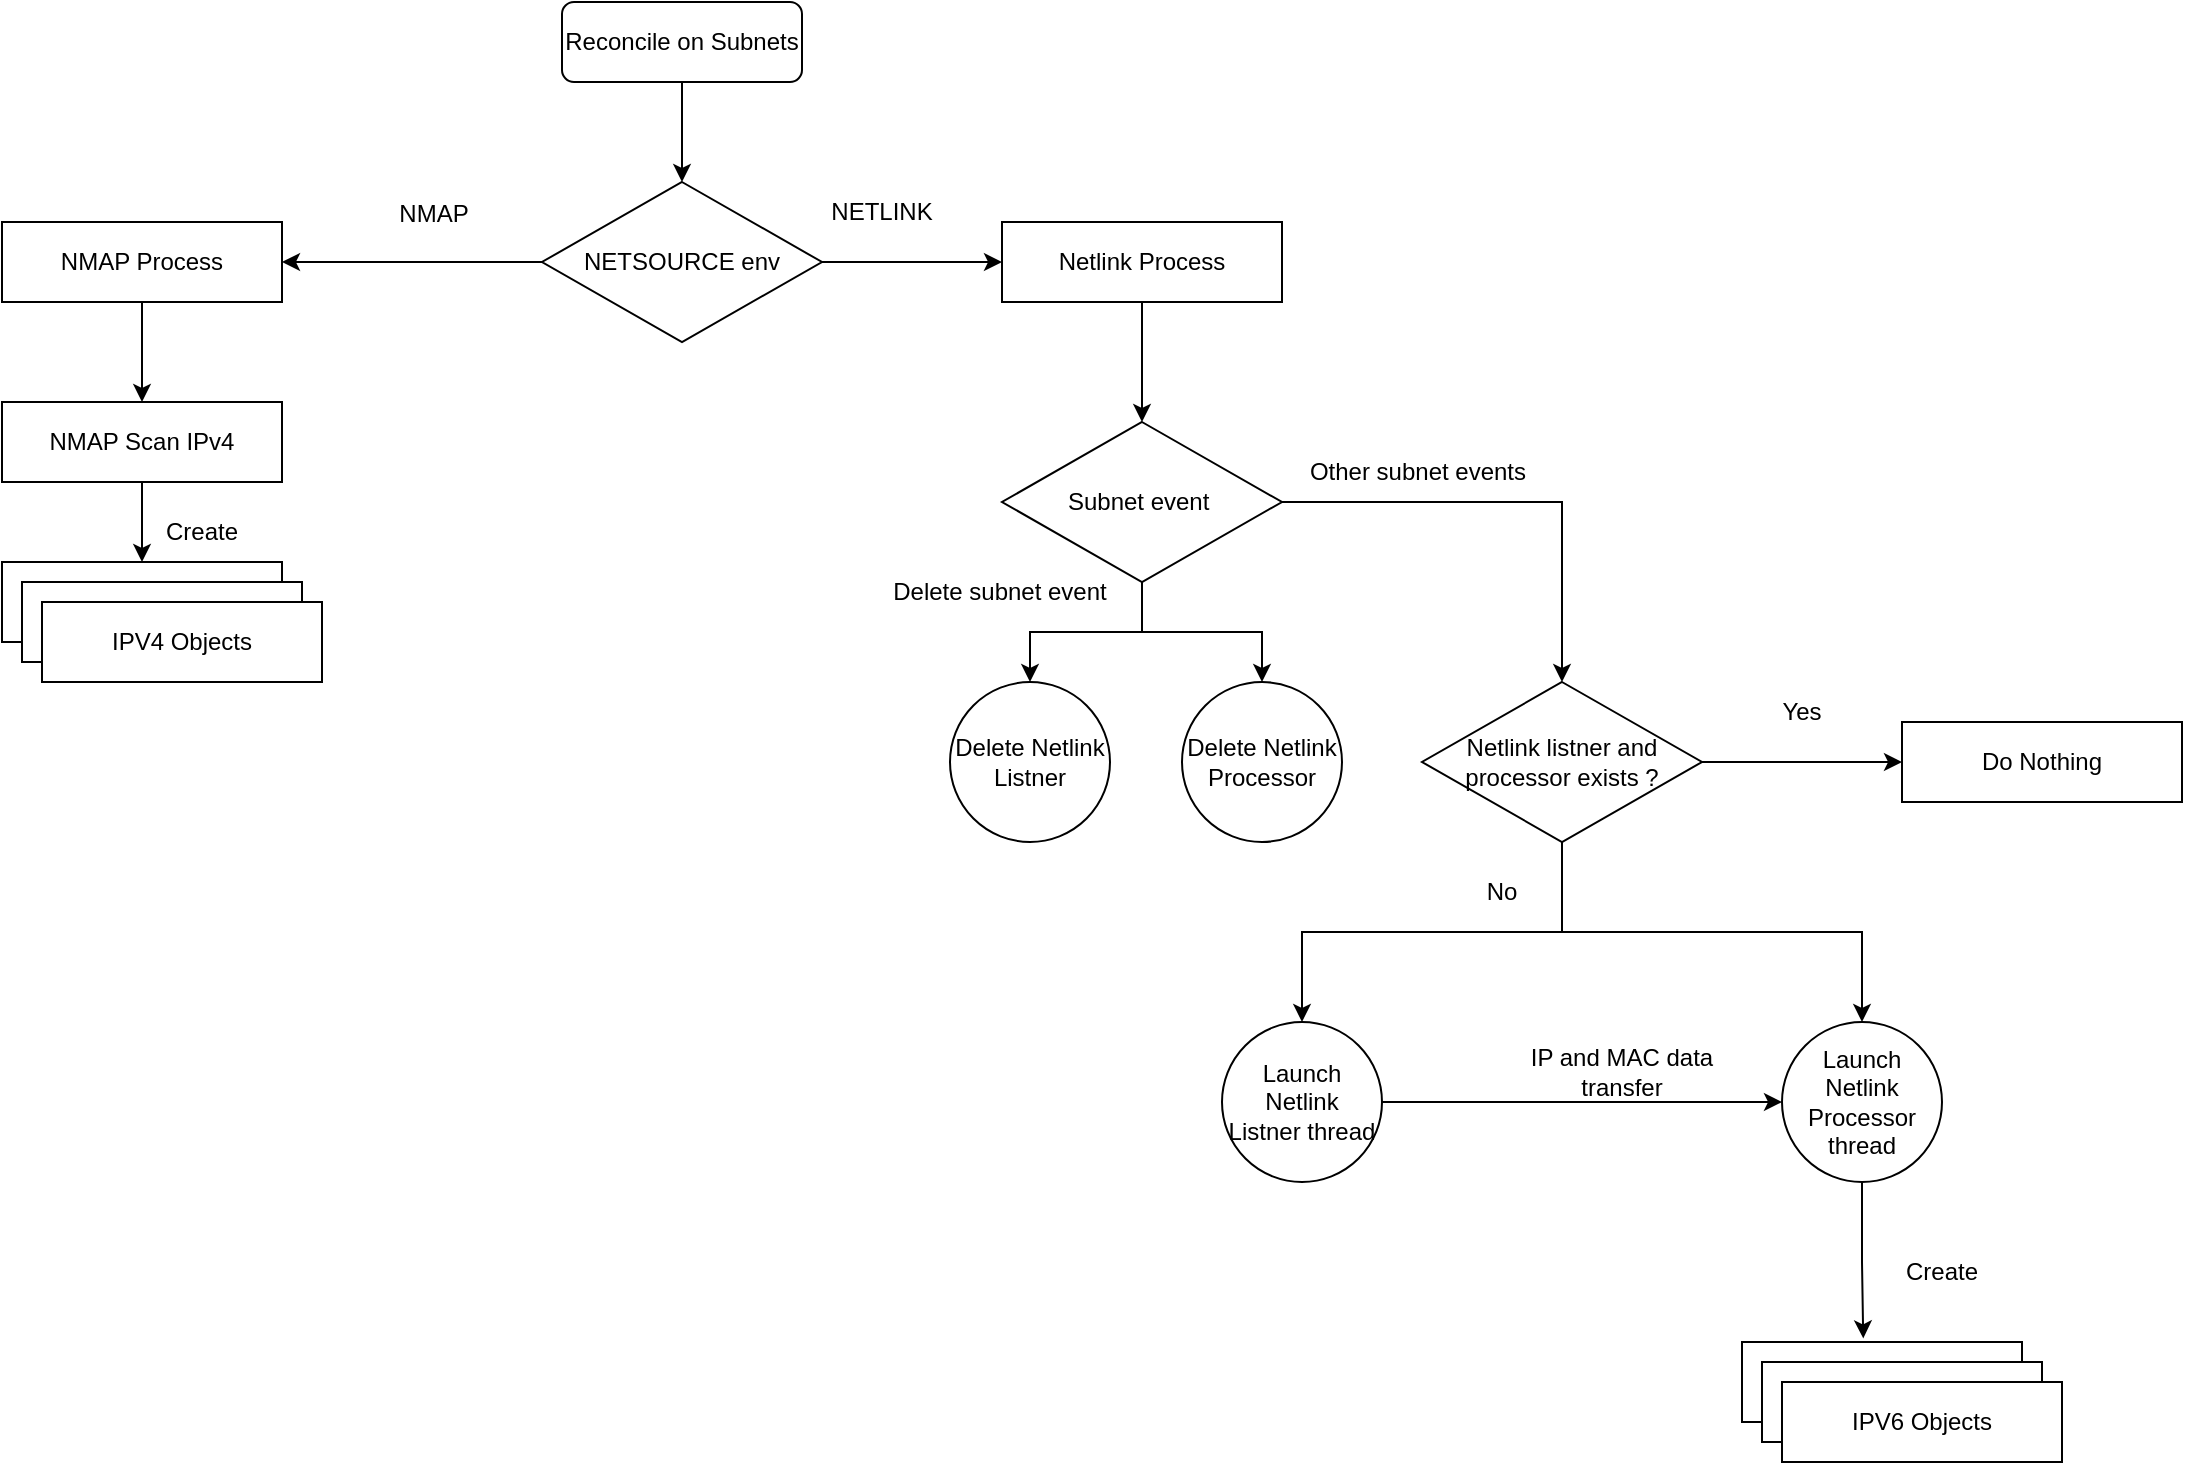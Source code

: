 <mxfile version="20.6.2" type="device"><diagram id="C5RBs43oDa-KdzZeNtuy" name="Page-1"><mxGraphModel dx="1851" dy="612" grid="1" gridSize="10" guides="1" tooltips="1" connect="1" arrows="1" fold="1" page="1" pageScale="1" pageWidth="827" pageHeight="1169" math="0" shadow="0"><root><mxCell id="WIyWlLk6GJQsqaUBKTNV-0"/><mxCell id="WIyWlLk6GJQsqaUBKTNV-1" parent="WIyWlLk6GJQsqaUBKTNV-0"/><mxCell id="0G9HTnNg0r0Vy5s79tAS-5" style="edgeStyle=orthogonalEdgeStyle;rounded=0;orthogonalLoop=1;jettySize=auto;html=1;entryX=0.5;entryY=0;entryDx=0;entryDy=0;" parent="WIyWlLk6GJQsqaUBKTNV-1" source="WIyWlLk6GJQsqaUBKTNV-3" target="0G9HTnNg0r0Vy5s79tAS-4" edge="1"><mxGeometry relative="1" as="geometry"/></mxCell><mxCell id="WIyWlLk6GJQsqaUBKTNV-3" value="Reconcile on Subnets" style="rounded=1;whiteSpace=wrap;html=1;fontSize=12;glass=0;strokeWidth=1;shadow=0;" parent="WIyWlLk6GJQsqaUBKTNV-1" vertex="1"><mxGeometry x="-490" y="60" width="120" height="40" as="geometry"/></mxCell><mxCell id="0G9HTnNg0r0Vy5s79tAS-12" style="edgeStyle=orthogonalEdgeStyle;rounded=0;orthogonalLoop=1;jettySize=auto;html=1;entryX=1;entryY=0.5;entryDx=0;entryDy=0;" parent="WIyWlLk6GJQsqaUBKTNV-1" source="0G9HTnNg0r0Vy5s79tAS-4" target="0G9HTnNg0r0Vy5s79tAS-9" edge="1"><mxGeometry relative="1" as="geometry"/></mxCell><mxCell id="0G9HTnNg0r0Vy5s79tAS-18" style="edgeStyle=orthogonalEdgeStyle;rounded=0;orthogonalLoop=1;jettySize=auto;html=1;entryX=0;entryY=0.5;entryDx=0;entryDy=0;" parent="WIyWlLk6GJQsqaUBKTNV-1" source="0G9HTnNg0r0Vy5s79tAS-4" target="0G9HTnNg0r0Vy5s79tAS-17" edge="1"><mxGeometry relative="1" as="geometry"/></mxCell><mxCell id="0G9HTnNg0r0Vy5s79tAS-4" value="NETSOURCE env" style="rhombus;whiteSpace=wrap;html=1;" parent="WIyWlLk6GJQsqaUBKTNV-1" vertex="1"><mxGeometry x="-500" y="150" width="140" height="80" as="geometry"/></mxCell><mxCell id="0G9HTnNg0r0Vy5s79tAS-13" value="" style="edgeStyle=orthogonalEdgeStyle;rounded=0;orthogonalLoop=1;jettySize=auto;html=1;" parent="WIyWlLk6GJQsqaUBKTNV-1" source="0G9HTnNg0r0Vy5s79tAS-9" target="0G9HTnNg0r0Vy5s79tAS-10" edge="1"><mxGeometry relative="1" as="geometry"/></mxCell><mxCell id="0G9HTnNg0r0Vy5s79tAS-9" value="NMAP Process" style="rounded=0;whiteSpace=wrap;html=1;" parent="WIyWlLk6GJQsqaUBKTNV-1" vertex="1"><mxGeometry x="-770" y="170" width="140" height="40" as="geometry"/></mxCell><mxCell id="0G9HTnNg0r0Vy5s79tAS-14" value="" style="edgeStyle=orthogonalEdgeStyle;rounded=0;orthogonalLoop=1;jettySize=auto;html=1;" parent="WIyWlLk6GJQsqaUBKTNV-1" source="0G9HTnNg0r0Vy5s79tAS-10" target="0G9HTnNg0r0Vy5s79tAS-11" edge="1"><mxGeometry relative="1" as="geometry"/></mxCell><mxCell id="0G9HTnNg0r0Vy5s79tAS-10" value="NMAP Scan IPv4" style="rounded=0;whiteSpace=wrap;html=1;" parent="WIyWlLk6GJQsqaUBKTNV-1" vertex="1"><mxGeometry x="-770" y="260" width="140" height="40" as="geometry"/></mxCell><mxCell id="0G9HTnNg0r0Vy5s79tAS-11" value="" style="rounded=0;whiteSpace=wrap;html=1;" parent="WIyWlLk6GJQsqaUBKTNV-1" vertex="1"><mxGeometry x="-770" y="340" width="140" height="40" as="geometry"/></mxCell><mxCell id="0G9HTnNg0r0Vy5s79tAS-15" value="" style="rounded=0;whiteSpace=wrap;html=1;" parent="WIyWlLk6GJQsqaUBKTNV-1" vertex="1"><mxGeometry x="-760" y="350" width="140" height="40" as="geometry"/></mxCell><mxCell id="0G9HTnNg0r0Vy5s79tAS-16" value="IPV4 Objects" style="rounded=0;whiteSpace=wrap;html=1;" parent="WIyWlLk6GJQsqaUBKTNV-1" vertex="1"><mxGeometry x="-750" y="360" width="140" height="40" as="geometry"/></mxCell><mxCell id="0G9HTnNg0r0Vy5s79tAS-21" value="" style="edgeStyle=orthogonalEdgeStyle;rounded=0;orthogonalLoop=1;jettySize=auto;html=1;" parent="WIyWlLk6GJQsqaUBKTNV-1" source="0G9HTnNg0r0Vy5s79tAS-17" target="0G9HTnNg0r0Vy5s79tAS-20" edge="1"><mxGeometry relative="1" as="geometry"/></mxCell><mxCell id="0G9HTnNg0r0Vy5s79tAS-17" value="Netlink Process" style="rounded=0;whiteSpace=wrap;html=1;" parent="WIyWlLk6GJQsqaUBKTNV-1" vertex="1"><mxGeometry x="-270" y="170" width="140" height="40" as="geometry"/></mxCell><mxCell id="0G9HTnNg0r0Vy5s79tAS-34" style="edgeStyle=orthogonalEdgeStyle;rounded=0;orthogonalLoop=1;jettySize=auto;html=1;entryX=0.5;entryY=0;entryDx=0;entryDy=0;" parent="WIyWlLk6GJQsqaUBKTNV-1" source="0G9HTnNg0r0Vy5s79tAS-20" target="0G9HTnNg0r0Vy5s79tAS-33" edge="1"><mxGeometry relative="1" as="geometry"/></mxCell><mxCell id="0G9HTnNg0r0Vy5s79tAS-79" style="edgeStyle=orthogonalEdgeStyle;rounded=0;orthogonalLoop=1;jettySize=auto;html=1;exitX=0.5;exitY=1;exitDx=0;exitDy=0;entryX=0.5;entryY=0;entryDx=0;entryDy=0;" parent="WIyWlLk6GJQsqaUBKTNV-1" source="0G9HTnNg0r0Vy5s79tAS-20" target="0G9HTnNg0r0Vy5s79tAS-29" edge="1"><mxGeometry relative="1" as="geometry"/></mxCell><mxCell id="0G9HTnNg0r0Vy5s79tAS-80" style="edgeStyle=orthogonalEdgeStyle;rounded=0;orthogonalLoop=1;jettySize=auto;html=1;exitX=0.5;exitY=1;exitDx=0;exitDy=0;" parent="WIyWlLk6GJQsqaUBKTNV-1" source="0G9HTnNg0r0Vy5s79tAS-20" target="0G9HTnNg0r0Vy5s79tAS-30" edge="1"><mxGeometry relative="1" as="geometry"/></mxCell><mxCell id="0G9HTnNg0r0Vy5s79tAS-20" value="Subnet event&amp;nbsp;" style="rhombus;whiteSpace=wrap;html=1;" parent="WIyWlLk6GJQsqaUBKTNV-1" vertex="1"><mxGeometry x="-270" y="270" width="140" height="80" as="geometry"/></mxCell><mxCell id="0G9HTnNg0r0Vy5s79tAS-27" value="Delete subnet event" style="text;html=1;strokeColor=none;fillColor=none;align=center;verticalAlign=middle;whiteSpace=wrap;rounded=0;" parent="WIyWlLk6GJQsqaUBKTNV-1" vertex="1"><mxGeometry x="-326" y="340" width="110" height="30" as="geometry"/></mxCell><mxCell id="0G9HTnNg0r0Vy5s79tAS-28" value="Other subnet events" style="text;html=1;strokeColor=none;fillColor=none;align=center;verticalAlign=middle;whiteSpace=wrap;rounded=0;" parent="WIyWlLk6GJQsqaUBKTNV-1" vertex="1"><mxGeometry x="-132" y="280" width="140" height="30" as="geometry"/></mxCell><mxCell id="0G9HTnNg0r0Vy5s79tAS-29" value="Delete Netlink&lt;br&gt;Listner" style="ellipse;whiteSpace=wrap;html=1;aspect=fixed;" parent="WIyWlLk6GJQsqaUBKTNV-1" vertex="1"><mxGeometry x="-296" y="400" width="80" height="80" as="geometry"/></mxCell><mxCell id="0G9HTnNg0r0Vy5s79tAS-30" value="Delete Netlink&lt;br&gt;Processor" style="ellipse;whiteSpace=wrap;html=1;aspect=fixed;" parent="WIyWlLk6GJQsqaUBKTNV-1" vertex="1"><mxGeometry x="-180" y="400" width="80" height="80" as="geometry"/></mxCell><mxCell id="0G9HTnNg0r0Vy5s79tAS-56" style="edgeStyle=orthogonalEdgeStyle;rounded=0;orthogonalLoop=1;jettySize=auto;html=1;entryX=0;entryY=0.5;entryDx=0;entryDy=0;" parent="WIyWlLk6GJQsqaUBKTNV-1" source="0G9HTnNg0r0Vy5s79tAS-33" target="0G9HTnNg0r0Vy5s79tAS-35" edge="1"><mxGeometry relative="1" as="geometry"/></mxCell><mxCell id="0G9HTnNg0r0Vy5s79tAS-69" style="edgeStyle=orthogonalEdgeStyle;rounded=0;orthogonalLoop=1;jettySize=auto;html=1;exitX=0.5;exitY=1;exitDx=0;exitDy=0;" parent="WIyWlLk6GJQsqaUBKTNV-1" source="0G9HTnNg0r0Vy5s79tAS-33" target="0G9HTnNg0r0Vy5s79tAS-51" edge="1"><mxGeometry relative="1" as="geometry"/></mxCell><mxCell id="0G9HTnNg0r0Vy5s79tAS-70" style="edgeStyle=orthogonalEdgeStyle;rounded=0;orthogonalLoop=1;jettySize=auto;html=1;exitX=0.5;exitY=1;exitDx=0;exitDy=0;entryX=0.5;entryY=0;entryDx=0;entryDy=0;" parent="WIyWlLk6GJQsqaUBKTNV-1" source="0G9HTnNg0r0Vy5s79tAS-33" target="0G9HTnNg0r0Vy5s79tAS-52" edge="1"><mxGeometry relative="1" as="geometry"/></mxCell><mxCell id="0G9HTnNg0r0Vy5s79tAS-33" value="Netlink listner and processor exists ?" style="rhombus;whiteSpace=wrap;html=1;" parent="WIyWlLk6GJQsqaUBKTNV-1" vertex="1"><mxGeometry x="-60" y="400" width="140" height="80" as="geometry"/></mxCell><mxCell id="0G9HTnNg0r0Vy5s79tAS-35" value="Do Nothing" style="rounded=0;whiteSpace=wrap;html=1;" parent="WIyWlLk6GJQsqaUBKTNV-1" vertex="1"><mxGeometry x="180" y="420" width="140" height="40" as="geometry"/></mxCell><mxCell id="0G9HTnNg0r0Vy5s79tAS-37" value="Yes" style="text;html=1;strokeColor=none;fillColor=none;align=center;verticalAlign=middle;whiteSpace=wrap;rounded=0;" parent="WIyWlLk6GJQsqaUBKTNV-1" vertex="1"><mxGeometry x="100" y="400" width="60" height="30" as="geometry"/></mxCell><mxCell id="0G9HTnNg0r0Vy5s79tAS-72" style="edgeStyle=orthogonalEdgeStyle;rounded=0;orthogonalLoop=1;jettySize=auto;html=1;entryX=0;entryY=0.5;entryDx=0;entryDy=0;" parent="WIyWlLk6GJQsqaUBKTNV-1" source="0G9HTnNg0r0Vy5s79tAS-51" target="0G9HTnNg0r0Vy5s79tAS-52" edge="1"><mxGeometry relative="1" as="geometry"/></mxCell><mxCell id="0G9HTnNg0r0Vy5s79tAS-51" value="Launch Netlink&lt;br&gt;Listner thread" style="ellipse;whiteSpace=wrap;html=1;aspect=fixed;" parent="WIyWlLk6GJQsqaUBKTNV-1" vertex="1"><mxGeometry x="-160" y="570" width="80" height="80" as="geometry"/></mxCell><mxCell id="0G9HTnNg0r0Vy5s79tAS-77" style="edgeStyle=orthogonalEdgeStyle;rounded=0;orthogonalLoop=1;jettySize=auto;html=1;entryX=0.433;entryY=-0.045;entryDx=0;entryDy=0;entryPerimeter=0;" parent="WIyWlLk6GJQsqaUBKTNV-1" source="0G9HTnNg0r0Vy5s79tAS-52" target="0G9HTnNg0r0Vy5s79tAS-74" edge="1"><mxGeometry relative="1" as="geometry"/></mxCell><mxCell id="0G9HTnNg0r0Vy5s79tAS-52" value="Launch Netlink&lt;br&gt;Processor thread" style="ellipse;whiteSpace=wrap;html=1;aspect=fixed;" parent="WIyWlLk6GJQsqaUBKTNV-1" vertex="1"><mxGeometry x="120" y="570" width="80" height="80" as="geometry"/></mxCell><mxCell id="0G9HTnNg0r0Vy5s79tAS-71" value="No" style="text;html=1;strokeColor=none;fillColor=none;align=center;verticalAlign=middle;whiteSpace=wrap;rounded=0;" parent="WIyWlLk6GJQsqaUBKTNV-1" vertex="1"><mxGeometry x="-50" y="490" width="60" height="30" as="geometry"/></mxCell><mxCell id="0G9HTnNg0r0Vy5s79tAS-73" value="IP and MAC data transfer" style="text;html=1;strokeColor=none;fillColor=none;align=center;verticalAlign=middle;whiteSpace=wrap;rounded=0;" parent="WIyWlLk6GJQsqaUBKTNV-1" vertex="1"><mxGeometry x="-20" y="580" width="120" height="30" as="geometry"/></mxCell><mxCell id="0G9HTnNg0r0Vy5s79tAS-74" value="Do Nothing" style="rounded=0;whiteSpace=wrap;html=1;" parent="WIyWlLk6GJQsqaUBKTNV-1" vertex="1"><mxGeometry x="100" y="730" width="140" height="40" as="geometry"/></mxCell><mxCell id="0G9HTnNg0r0Vy5s79tAS-75" value="Do Nothing" style="rounded=0;whiteSpace=wrap;html=1;" parent="WIyWlLk6GJQsqaUBKTNV-1" vertex="1"><mxGeometry x="110" y="740" width="140" height="40" as="geometry"/></mxCell><mxCell id="0G9HTnNg0r0Vy5s79tAS-76" value="IPV6 Objects" style="rounded=0;whiteSpace=wrap;html=1;" parent="WIyWlLk6GJQsqaUBKTNV-1" vertex="1"><mxGeometry x="120" y="750" width="140" height="40" as="geometry"/></mxCell><mxCell id="0G9HTnNg0r0Vy5s79tAS-78" value="Create" style="text;html=1;strokeColor=none;fillColor=none;align=center;verticalAlign=middle;whiteSpace=wrap;rounded=0;" parent="WIyWlLk6GJQsqaUBKTNV-1" vertex="1"><mxGeometry x="170" y="680" width="60" height="30" as="geometry"/></mxCell><mxCell id="YBYMPwYKL1OLSvt-h_mq-0" value="Create" style="text;html=1;strokeColor=none;fillColor=none;align=center;verticalAlign=middle;whiteSpace=wrap;rounded=0;" vertex="1" parent="WIyWlLk6GJQsqaUBKTNV-1"><mxGeometry x="-700" y="310" width="60" height="30" as="geometry"/></mxCell><mxCell id="YBYMPwYKL1OLSvt-h_mq-1" value="NETLINK" style="text;html=1;strokeColor=none;fillColor=none;align=center;verticalAlign=middle;whiteSpace=wrap;rounded=0;" vertex="1" parent="WIyWlLk6GJQsqaUBKTNV-1"><mxGeometry x="-360" y="150" width="60" height="30" as="geometry"/></mxCell><mxCell id="YBYMPwYKL1OLSvt-h_mq-2" value="NMAP" style="text;html=1;strokeColor=none;fillColor=none;align=center;verticalAlign=middle;whiteSpace=wrap;rounded=0;" vertex="1" parent="WIyWlLk6GJQsqaUBKTNV-1"><mxGeometry x="-584" y="151" width="60" height="30" as="geometry"/></mxCell></root></mxGraphModel></diagram></mxfile>